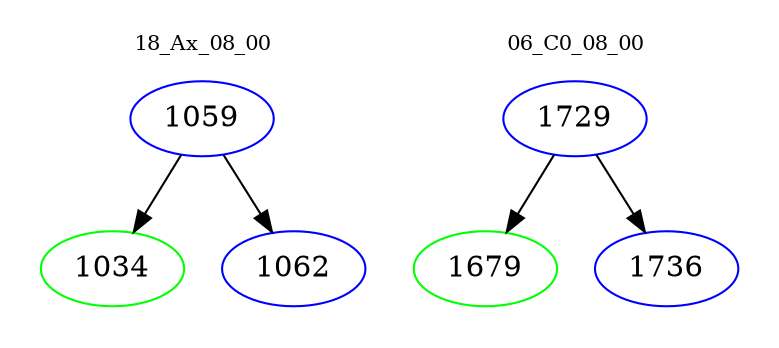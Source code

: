 digraph{
subgraph cluster_0 {
color = white
label = "18_Ax_08_00";
fontsize=10;
T0_1059 [label="1059", color="blue"]
T0_1059 -> T0_1034 [color="black"]
T0_1034 [label="1034", color="green"]
T0_1059 -> T0_1062 [color="black"]
T0_1062 [label="1062", color="blue"]
}
subgraph cluster_1 {
color = white
label = "06_C0_08_00";
fontsize=10;
T1_1729 [label="1729", color="blue"]
T1_1729 -> T1_1679 [color="black"]
T1_1679 [label="1679", color="green"]
T1_1729 -> T1_1736 [color="black"]
T1_1736 [label="1736", color="blue"]
}
}
